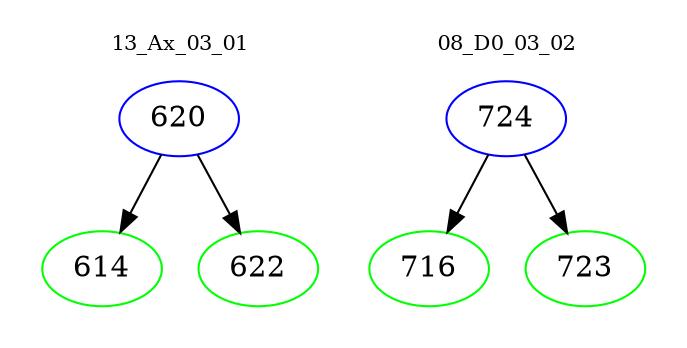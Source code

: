 digraph{
subgraph cluster_0 {
color = white
label = "13_Ax_03_01";
fontsize=10;
T0_620 [label="620", color="blue"]
T0_620 -> T0_614 [color="black"]
T0_614 [label="614", color="green"]
T0_620 -> T0_622 [color="black"]
T0_622 [label="622", color="green"]
}
subgraph cluster_1 {
color = white
label = "08_D0_03_02";
fontsize=10;
T1_724 [label="724", color="blue"]
T1_724 -> T1_716 [color="black"]
T1_716 [label="716", color="green"]
T1_724 -> T1_723 [color="black"]
T1_723 [label="723", color="green"]
}
}
